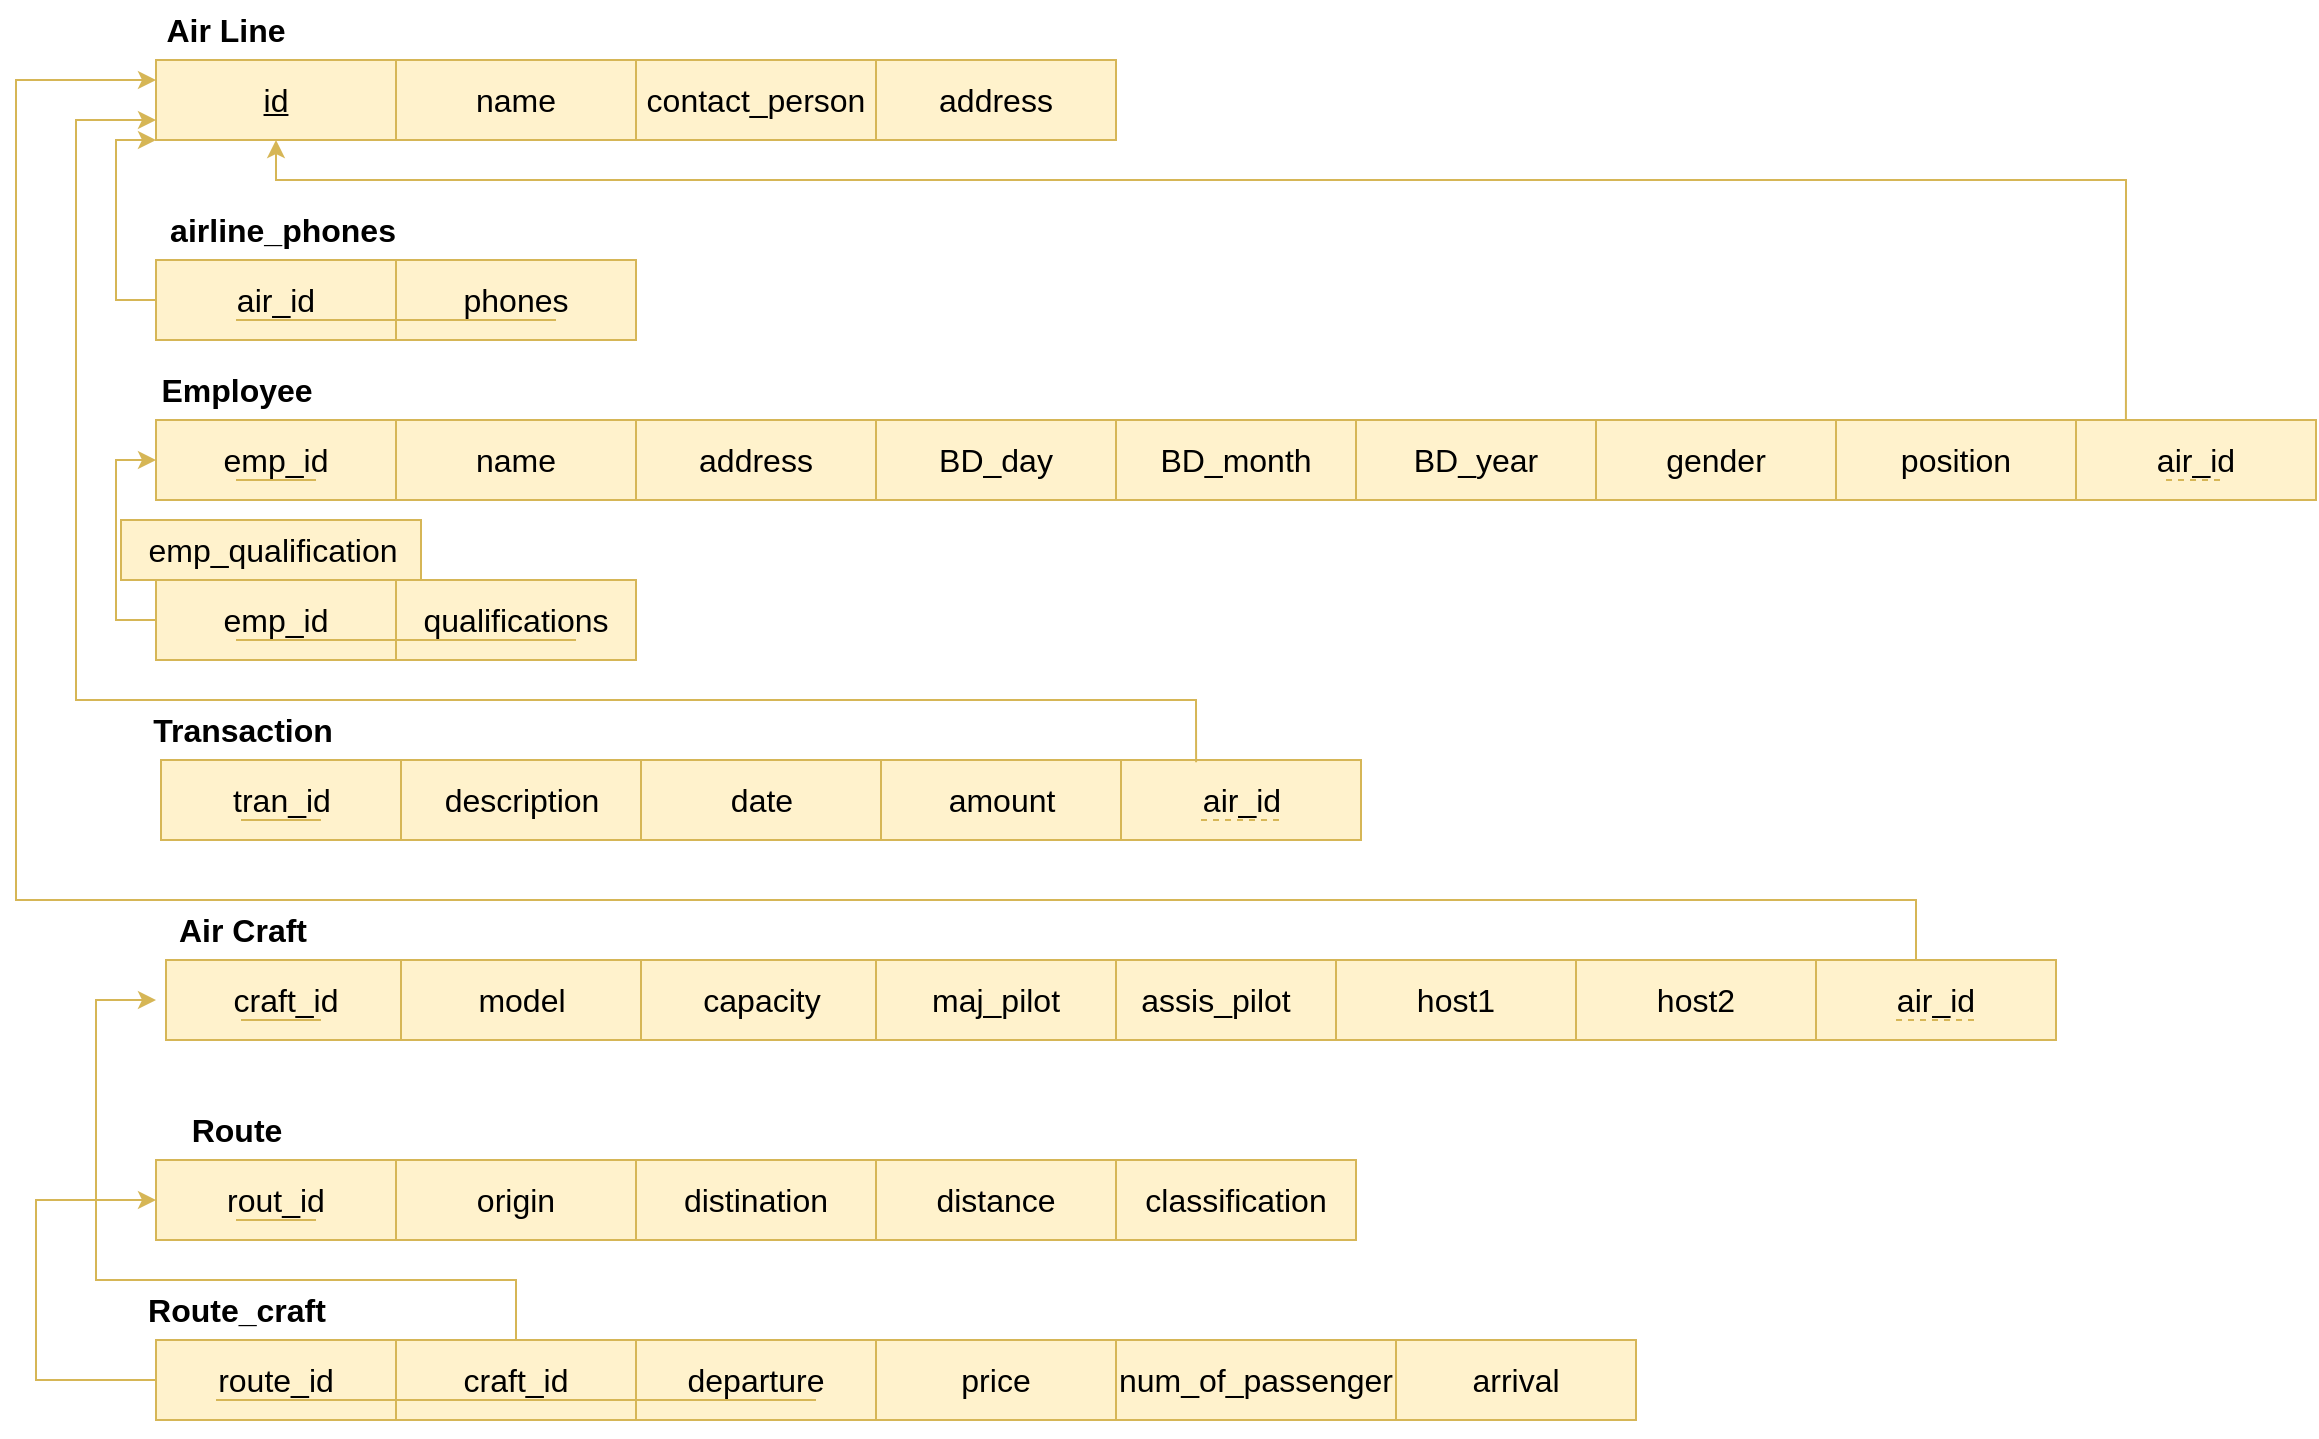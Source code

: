 <mxfile version="21.6.6" type="device">
  <diagram name="Page-1" id="HtAcLtHkczY1ligh3v8u">
    <mxGraphModel dx="792" dy="434" grid="1" gridSize="10" guides="1" tooltips="1" connect="1" arrows="1" fold="1" page="1" pageScale="1" pageWidth="850" pageHeight="1100" math="0" shadow="0">
      <root>
        <mxCell id="0" />
        <mxCell id="1" parent="0" />
        <mxCell id="jVfhCTIjUs3IJ4DEx-lS-1" value="&lt;u style=&quot;font-size: 16px;&quot;&gt;id&lt;/u&gt;" style="rounded=0;whiteSpace=wrap;html=1;fillColor=#fff2cc;strokeColor=#d6b656;fontSize=16;" vertex="1" parent="1">
          <mxGeometry x="120" y="80" width="120" height="40" as="geometry" />
        </mxCell>
        <mxCell id="jVfhCTIjUs3IJ4DEx-lS-2" value="name" style="rounded=0;whiteSpace=wrap;html=1;fillColor=#fff2cc;strokeColor=#d6b656;fontSize=16;" vertex="1" parent="1">
          <mxGeometry x="240" y="80" width="120" height="40" as="geometry" />
        </mxCell>
        <mxCell id="jVfhCTIjUs3IJ4DEx-lS-3" value="contact_person" style="rounded=0;whiteSpace=wrap;html=1;fillColor=#fff2cc;strokeColor=#d6b656;fontSize=16;" vertex="1" parent="1">
          <mxGeometry x="360" y="80" width="120" height="40" as="geometry" />
        </mxCell>
        <mxCell id="jVfhCTIjUs3IJ4DEx-lS-4" value="address" style="rounded=0;whiteSpace=wrap;html=1;fillColor=#fff2cc;strokeColor=#d6b656;fontSize=16;" vertex="1" parent="1">
          <mxGeometry x="480" y="80" width="120" height="40" as="geometry" />
        </mxCell>
        <mxCell id="jVfhCTIjUs3IJ4DEx-lS-5" value="&lt;b style=&quot;font-size: 16px;&quot;&gt;&lt;font style=&quot;font-size: 16px;&quot;&gt;Air Line&lt;/font&gt;&lt;/b&gt;" style="text;html=1;align=center;verticalAlign=middle;whiteSpace=wrap;rounded=0;fontSize=16;" vertex="1" parent="1">
          <mxGeometry x="120" y="50" width="70" height="30" as="geometry" />
        </mxCell>
        <mxCell id="jVfhCTIjUs3IJ4DEx-lS-6" value="air_id" style="rounded=0;whiteSpace=wrap;html=1;fillColor=#fff2cc;strokeColor=#d6b656;fontSize=16;" vertex="1" parent="1">
          <mxGeometry x="120" y="180" width="120" height="40" as="geometry" />
        </mxCell>
        <mxCell id="jVfhCTIjUs3IJ4DEx-lS-7" value="phones" style="rounded=0;whiteSpace=wrap;html=1;fillColor=#fff2cc;strokeColor=#d6b656;fontSize=16;" vertex="1" parent="1">
          <mxGeometry x="240" y="180" width="120" height="40" as="geometry" />
        </mxCell>
        <mxCell id="jVfhCTIjUs3IJ4DEx-lS-9" value="&lt;font style=&quot;font-size: 16px;&quot;&gt;&lt;b&gt;airline_phones&lt;/b&gt;&lt;/font&gt;" style="text;html=1;align=center;verticalAlign=middle;resizable=0;points=[];autosize=1;fontSize=16;" vertex="1" parent="1">
          <mxGeometry x="112.5" y="150" width="140" height="30" as="geometry" />
        </mxCell>
        <mxCell id="jVfhCTIjUs3IJ4DEx-lS-10" value="" style="endArrow=none;html=1;rounded=0;fillColor=#fff2cc;strokeColor=#d6b656;fontSize=16;" edge="1" parent="1">
          <mxGeometry width="50" height="50" relative="1" as="geometry">
            <mxPoint x="160" y="210" as="sourcePoint" />
            <mxPoint x="320" y="210" as="targetPoint" />
          </mxGeometry>
        </mxCell>
        <mxCell id="jVfhCTIjUs3IJ4DEx-lS-11" value="" style="endArrow=classic;html=1;rounded=0;exitX=0;exitY=0.5;exitDx=0;exitDy=0;entryX=0;entryY=1;entryDx=0;entryDy=0;fillColor=#fff2cc;strokeColor=#d6b656;fontSize=16;" edge="1" parent="1" source="jVfhCTIjUs3IJ4DEx-lS-6" target="jVfhCTIjUs3IJ4DEx-lS-1">
          <mxGeometry width="50" height="50" relative="1" as="geometry">
            <mxPoint x="380" y="250" as="sourcePoint" />
            <mxPoint x="110" y="100" as="targetPoint" />
            <Array as="points">
              <mxPoint x="100" y="200" />
              <mxPoint x="100" y="120" />
            </Array>
          </mxGeometry>
        </mxCell>
        <mxCell id="jVfhCTIjUs3IJ4DEx-lS-12" value="tran_id" style="rounded=0;whiteSpace=wrap;html=1;fillColor=#fff2cc;strokeColor=#d6b656;fontSize=16;" vertex="1" parent="1">
          <mxGeometry x="122.5" y="430" width="120" height="40" as="geometry" />
        </mxCell>
        <mxCell id="jVfhCTIjUs3IJ4DEx-lS-13" value="description" style="rounded=0;whiteSpace=wrap;html=1;fillColor=#fff2cc;strokeColor=#d6b656;fontSize=16;" vertex="1" parent="1">
          <mxGeometry x="242.5" y="430" width="120" height="40" as="geometry" />
        </mxCell>
        <mxCell id="jVfhCTIjUs3IJ4DEx-lS-14" value="&lt;b&gt;Transaction&lt;/b&gt;" style="text;html=1;align=center;verticalAlign=middle;resizable=0;points=[];autosize=1;fontSize=16;" vertex="1" parent="1">
          <mxGeometry x="107.5" y="400" width="110" height="30" as="geometry" />
        </mxCell>
        <mxCell id="jVfhCTIjUs3IJ4DEx-lS-15" value="" style="endArrow=none;html=1;rounded=0;fillColor=#fff2cc;strokeColor=#d6b656;fontSize=16;" edge="1" parent="1">
          <mxGeometry width="50" height="50" relative="1" as="geometry">
            <mxPoint x="162.5" y="460" as="sourcePoint" />
            <mxPoint x="202.5" y="460" as="targetPoint" />
          </mxGeometry>
        </mxCell>
        <mxCell id="jVfhCTIjUs3IJ4DEx-lS-16" value="date" style="rounded=0;whiteSpace=wrap;html=1;fillColor=#fff2cc;strokeColor=#d6b656;fontSize=16;" vertex="1" parent="1">
          <mxGeometry x="362.5" y="430" width="120" height="40" as="geometry" />
        </mxCell>
        <mxCell id="jVfhCTIjUs3IJ4DEx-lS-17" value="amount" style="rounded=0;whiteSpace=wrap;html=1;fillColor=#fff2cc;strokeColor=#d6b656;fontSize=16;" vertex="1" parent="1">
          <mxGeometry x="482.5" y="430" width="120" height="40" as="geometry" />
        </mxCell>
        <mxCell id="jVfhCTIjUs3IJ4DEx-lS-18" style="edgeStyle=orthogonalEdgeStyle;rounded=0;orthogonalLoop=1;jettySize=auto;html=1;exitX=0.5;exitY=1;exitDx=0;exitDy=0;fillColor=#fff2cc;strokeColor=#d6b656;fontSize=16;" edge="1" parent="1" source="jVfhCTIjUs3IJ4DEx-lS-16" target="jVfhCTIjUs3IJ4DEx-lS-16">
          <mxGeometry relative="1" as="geometry" />
        </mxCell>
        <mxCell id="jVfhCTIjUs3IJ4DEx-lS-19" value="air_id" style="rounded=0;whiteSpace=wrap;html=1;fillColor=#fff2cc;strokeColor=#d6b656;fontSize=16;" vertex="1" parent="1">
          <mxGeometry x="602.5" y="430" width="120" height="40" as="geometry" />
        </mxCell>
        <mxCell id="jVfhCTIjUs3IJ4DEx-lS-21" value="" style="endArrow=none;dashed=1;html=1;rounded=0;fillColor=#fff2cc;strokeColor=#d6b656;fontSize=16;" edge="1" parent="1">
          <mxGeometry width="50" height="50" relative="1" as="geometry">
            <mxPoint x="642.5" y="460" as="sourcePoint" />
            <mxPoint x="682.5" y="460" as="targetPoint" />
          </mxGeometry>
        </mxCell>
        <mxCell id="jVfhCTIjUs3IJ4DEx-lS-22" value="" style="endArrow=classic;html=1;rounded=0;exitX=0.313;exitY=0.029;exitDx=0;exitDy=0;exitPerimeter=0;entryX=0;entryY=0.75;entryDx=0;entryDy=0;fillColor=#fff2cc;strokeColor=#d6b656;fontSize=16;" edge="1" parent="1" source="jVfhCTIjUs3IJ4DEx-lS-19" target="jVfhCTIjUs3IJ4DEx-lS-1">
          <mxGeometry width="50" height="50" relative="1" as="geometry">
            <mxPoint x="640" y="360" as="sourcePoint" />
            <mxPoint x="80" y="80" as="targetPoint" />
            <Array as="points">
              <mxPoint x="640" y="400" />
              <mxPoint x="80" y="400" />
              <mxPoint x="80" y="110" />
            </Array>
          </mxGeometry>
        </mxCell>
        <mxCell id="jVfhCTIjUs3IJ4DEx-lS-41" value="emp_id" style="rounded=0;whiteSpace=wrap;html=1;fillColor=#fff2cc;strokeColor=#d6b656;fontSize=16;" vertex="1" parent="1">
          <mxGeometry x="120" y="260" width="120" height="40" as="geometry" />
        </mxCell>
        <mxCell id="jVfhCTIjUs3IJ4DEx-lS-42" value="name" style="rounded=0;whiteSpace=wrap;html=1;fillColor=#fff2cc;strokeColor=#d6b656;fontSize=16;" vertex="1" parent="1">
          <mxGeometry x="240" y="260" width="120" height="40" as="geometry" />
        </mxCell>
        <mxCell id="jVfhCTIjUs3IJ4DEx-lS-43" value="&lt;b&gt;Employee&lt;/b&gt;" style="text;html=1;align=center;verticalAlign=middle;resizable=0;points=[];autosize=1;fontSize=16;" vertex="1" parent="1">
          <mxGeometry x="110" y="230" width="100" height="30" as="geometry" />
        </mxCell>
        <mxCell id="jVfhCTIjUs3IJ4DEx-lS-44" value="" style="endArrow=none;html=1;rounded=0;fillColor=#fff2cc;strokeColor=#d6b656;fontSize=16;" edge="1" parent="1">
          <mxGeometry width="50" height="50" relative="1" as="geometry">
            <mxPoint x="160" y="290" as="sourcePoint" />
            <mxPoint x="200" y="290" as="targetPoint" />
          </mxGeometry>
        </mxCell>
        <mxCell id="jVfhCTIjUs3IJ4DEx-lS-45" value="address" style="rounded=0;whiteSpace=wrap;html=1;fillColor=#fff2cc;strokeColor=#d6b656;fontSize=16;" vertex="1" parent="1">
          <mxGeometry x="360" y="260" width="120" height="40" as="geometry" />
        </mxCell>
        <mxCell id="jVfhCTIjUs3IJ4DEx-lS-46" value="BD_day" style="rounded=0;whiteSpace=wrap;html=1;fillColor=#fff2cc;strokeColor=#d6b656;fontSize=16;" vertex="1" parent="1">
          <mxGeometry x="480" y="260" width="120" height="40" as="geometry" />
        </mxCell>
        <mxCell id="jVfhCTIjUs3IJ4DEx-lS-47" style="edgeStyle=orthogonalEdgeStyle;rounded=0;orthogonalLoop=1;jettySize=auto;html=1;exitX=0.5;exitY=1;exitDx=0;exitDy=0;fillColor=#fff2cc;strokeColor=#d6b656;fontSize=16;" edge="1" parent="1" source="jVfhCTIjUs3IJ4DEx-lS-45" target="jVfhCTIjUs3IJ4DEx-lS-45">
          <mxGeometry relative="1" as="geometry" />
        </mxCell>
        <mxCell id="jVfhCTIjUs3IJ4DEx-lS-48" value="BD_month" style="rounded=0;whiteSpace=wrap;html=1;fillColor=#fff2cc;strokeColor=#d6b656;fontSize=16;" vertex="1" parent="1">
          <mxGeometry x="600" y="260" width="120" height="40" as="geometry" />
        </mxCell>
        <mxCell id="jVfhCTIjUs3IJ4DEx-lS-50" value="BD_year" style="rounded=0;whiteSpace=wrap;html=1;fillColor=#fff2cc;strokeColor=#d6b656;fontSize=16;" vertex="1" parent="1">
          <mxGeometry x="720" y="260" width="120" height="40" as="geometry" />
        </mxCell>
        <mxCell id="jVfhCTIjUs3IJ4DEx-lS-51" value="position" style="rounded=0;whiteSpace=wrap;html=1;fillColor=#fff2cc;strokeColor=#d6b656;fontSize=16;" vertex="1" parent="1">
          <mxGeometry x="960" y="260" width="120" height="40" as="geometry" />
        </mxCell>
        <mxCell id="jVfhCTIjUs3IJ4DEx-lS-52" value="gender" style="rounded=0;whiteSpace=wrap;html=1;fillColor=#fff2cc;strokeColor=#d6b656;fontSize=16;" vertex="1" parent="1">
          <mxGeometry x="840" y="260" width="120" height="40" as="geometry" />
        </mxCell>
        <mxCell id="jVfhCTIjUs3IJ4DEx-lS-53" value="air_id" style="rounded=0;whiteSpace=wrap;html=1;fillColor=#fff2cc;strokeColor=#d6b656;fontSize=16;" vertex="1" parent="1">
          <mxGeometry x="1080" y="260" width="120" height="40" as="geometry" />
        </mxCell>
        <mxCell id="jVfhCTIjUs3IJ4DEx-lS-54" value="" style="endArrow=none;dashed=1;html=1;rounded=0;fillColor=#fff2cc;strokeColor=#d6b656;fontSize=16;" edge="1" parent="1">
          <mxGeometry width="50" height="50" relative="1" as="geometry">
            <mxPoint x="1125" y="290" as="sourcePoint" />
            <mxPoint x="1155" y="290" as="targetPoint" />
          </mxGeometry>
        </mxCell>
        <mxCell id="jVfhCTIjUs3IJ4DEx-lS-55" value="" style="endArrow=classic;html=1;rounded=0;exitX=0.208;exitY=0;exitDx=0;exitDy=0;entryX=0.5;entryY=1;entryDx=0;entryDy=0;exitPerimeter=0;fillColor=#fff2cc;strokeColor=#d6b656;fontSize=16;" edge="1" parent="1" source="jVfhCTIjUs3IJ4DEx-lS-53" target="jVfhCTIjUs3IJ4DEx-lS-1">
          <mxGeometry width="50" height="50" relative="1" as="geometry">
            <mxPoint x="1020" y="210" as="sourcePoint" />
            <mxPoint x="1070" y="160" as="targetPoint" />
            <Array as="points">
              <mxPoint x="1105" y="140" />
              <mxPoint x="180" y="140" />
            </Array>
          </mxGeometry>
        </mxCell>
        <mxCell id="jVfhCTIjUs3IJ4DEx-lS-56" value="craft_id" style="rounded=0;whiteSpace=wrap;html=1;fillColor=#fff2cc;strokeColor=#d6b656;fontSize=16;" vertex="1" parent="1">
          <mxGeometry x="125" y="530" width="120" height="40" as="geometry" />
        </mxCell>
        <mxCell id="jVfhCTIjUs3IJ4DEx-lS-57" value="model" style="rounded=0;whiteSpace=wrap;html=1;fillColor=#fff2cc;strokeColor=#d6b656;fontSize=16;" vertex="1" parent="1">
          <mxGeometry x="242.5" y="530" width="120" height="40" as="geometry" />
        </mxCell>
        <mxCell id="jVfhCTIjUs3IJ4DEx-lS-58" value="&lt;b&gt;Air Craft&lt;/b&gt;" style="text;html=1;align=center;verticalAlign=middle;resizable=0;points=[];autosize=1;fontSize=16;" vertex="1" parent="1">
          <mxGeometry x="117.5" y="500" width="90" height="30" as="geometry" />
        </mxCell>
        <mxCell id="jVfhCTIjUs3IJ4DEx-lS-59" value="" style="endArrow=none;html=1;rounded=0;fillColor=#fff2cc;strokeColor=#d6b656;fontSize=16;" edge="1" parent="1">
          <mxGeometry width="50" height="50" relative="1" as="geometry">
            <mxPoint x="162.5" y="560" as="sourcePoint" />
            <mxPoint x="202.5" y="560" as="targetPoint" />
          </mxGeometry>
        </mxCell>
        <mxCell id="jVfhCTIjUs3IJ4DEx-lS-60" value="capacity" style="rounded=0;whiteSpace=wrap;html=1;fillColor=#fff2cc;strokeColor=#d6b656;fontSize=16;" vertex="1" parent="1">
          <mxGeometry x="362.5" y="530" width="120" height="40" as="geometry" />
        </mxCell>
        <mxCell id="jVfhCTIjUs3IJ4DEx-lS-62" style="edgeStyle=orthogonalEdgeStyle;rounded=0;orthogonalLoop=1;jettySize=auto;html=1;exitX=0.5;exitY=1;exitDx=0;exitDy=0;fillColor=#fff2cc;strokeColor=#d6b656;fontSize=16;" edge="1" parent="1" source="jVfhCTIjUs3IJ4DEx-lS-60" target="jVfhCTIjUs3IJ4DEx-lS-60">
          <mxGeometry relative="1" as="geometry" />
        </mxCell>
        <mxCell id="jVfhCTIjUs3IJ4DEx-lS-63" value="air_id" style="rounded=0;whiteSpace=wrap;html=1;fillColor=#fff2cc;strokeColor=#d6b656;fontSize=16;" vertex="1" parent="1">
          <mxGeometry x="950" y="530" width="120" height="40" as="geometry" />
        </mxCell>
        <mxCell id="jVfhCTIjUs3IJ4DEx-lS-64" value="" style="endArrow=none;dashed=1;html=1;rounded=0;fillColor=#fff2cc;strokeColor=#d6b656;fontSize=16;" edge="1" parent="1">
          <mxGeometry width="50" height="50" relative="1" as="geometry">
            <mxPoint x="990" y="560" as="sourcePoint" />
            <mxPoint x="1030" y="560" as="targetPoint" />
            <Array as="points">
              <mxPoint x="1010" y="560" />
            </Array>
          </mxGeometry>
        </mxCell>
        <mxCell id="jVfhCTIjUs3IJ4DEx-lS-65" value="" style="endArrow=classic;html=1;rounded=0;entryX=0;entryY=0.25;entryDx=0;entryDy=0;fillColor=#fff2cc;strokeColor=#d6b656;fontSize=16;" edge="1" parent="1" target="jVfhCTIjUs3IJ4DEx-lS-1">
          <mxGeometry width="50" height="50" relative="1" as="geometry">
            <mxPoint x="1000" y="530" as="sourcePoint" />
            <mxPoint x="570" y="420" as="targetPoint" />
            <Array as="points">
              <mxPoint x="1000" y="500" />
              <mxPoint x="520" y="500" />
              <mxPoint x="50" y="500" />
              <mxPoint x="50" y="90" />
            </Array>
          </mxGeometry>
        </mxCell>
        <mxCell id="jVfhCTIjUs3IJ4DEx-lS-66" value="emp_id" style="rounded=0;whiteSpace=wrap;html=1;fillColor=#fff2cc;strokeColor=#d6b656;fontSize=16;" vertex="1" parent="1">
          <mxGeometry x="120" y="340" width="120" height="40" as="geometry" />
        </mxCell>
        <mxCell id="jVfhCTIjUs3IJ4DEx-lS-67" value="qualifications" style="rounded=0;whiteSpace=wrap;html=1;fillColor=#fff2cc;strokeColor=#d6b656;fontSize=16;" vertex="1" parent="1">
          <mxGeometry x="240" y="340" width="120" height="40" as="geometry" />
        </mxCell>
        <mxCell id="jVfhCTIjUs3IJ4DEx-lS-68" value="emp_qualification" style="text;html=1;align=center;verticalAlign=middle;resizable=0;points=[];autosize=1;strokeColor=#d6b656;fillColor=#fff2cc;fontSize=16;" vertex="1" parent="1">
          <mxGeometry x="102.5" y="310" width="150" height="30" as="geometry" />
        </mxCell>
        <mxCell id="jVfhCTIjUs3IJ4DEx-lS-69" value="" style="endArrow=none;html=1;rounded=0;fillColor=#fff2cc;strokeColor=#d6b656;fontSize=16;" edge="1" parent="1">
          <mxGeometry width="50" height="50" relative="1" as="geometry">
            <mxPoint x="160" y="370" as="sourcePoint" />
            <mxPoint x="330" y="370" as="targetPoint" />
          </mxGeometry>
        </mxCell>
        <mxCell id="jVfhCTIjUs3IJ4DEx-lS-70" value="" style="endArrow=classic;html=1;rounded=0;exitX=0;exitY=0.5;exitDx=0;exitDy=0;fillColor=#fff2cc;strokeColor=#d6b656;fontSize=16;" edge="1" parent="1" source="jVfhCTIjUs3IJ4DEx-lS-66">
          <mxGeometry width="50" height="50" relative="1" as="geometry">
            <mxPoint x="70" y="330" as="sourcePoint" />
            <mxPoint x="120" y="280" as="targetPoint" />
            <Array as="points">
              <mxPoint x="100" y="360" />
              <mxPoint x="100" y="280" />
            </Array>
          </mxGeometry>
        </mxCell>
        <mxCell id="jVfhCTIjUs3IJ4DEx-lS-71" value="assis_pilot" style="rounded=0;whiteSpace=wrap;html=1;fillColor=#fff2cc;strokeColor=#d6b656;fontSize=16;" vertex="1" parent="1">
          <mxGeometry x="590" y="530" width="120" height="40" as="geometry" />
        </mxCell>
        <mxCell id="jVfhCTIjUs3IJ4DEx-lS-72" value="host2" style="rounded=0;whiteSpace=wrap;html=1;fillColor=#fff2cc;strokeColor=#d6b656;fontSize=16;" vertex="1" parent="1">
          <mxGeometry x="830" y="530" width="120" height="40" as="geometry" />
        </mxCell>
        <mxCell id="jVfhCTIjUs3IJ4DEx-lS-73" value="host1" style="rounded=0;whiteSpace=wrap;html=1;fillColor=#fff2cc;strokeColor=#d6b656;fontSize=16;" vertex="1" parent="1">
          <mxGeometry x="710" y="530" width="120" height="40" as="geometry" />
        </mxCell>
        <mxCell id="jVfhCTIjUs3IJ4DEx-lS-74" value="maj_pilot" style="rounded=0;whiteSpace=wrap;html=1;fillColor=#fff2cc;strokeColor=#d6b656;fontSize=16;" vertex="1" parent="1">
          <mxGeometry x="480" y="530" width="120" height="40" as="geometry" />
        </mxCell>
        <mxCell id="jVfhCTIjUs3IJ4DEx-lS-75" value="rout_id" style="rounded=0;whiteSpace=wrap;html=1;fillColor=#fff2cc;strokeColor=#d6b656;fontSize=16;" vertex="1" parent="1">
          <mxGeometry x="120" y="630" width="120" height="40" as="geometry" />
        </mxCell>
        <mxCell id="jVfhCTIjUs3IJ4DEx-lS-76" value="origin" style="rounded=0;whiteSpace=wrap;html=1;fillColor=#fff2cc;strokeColor=#d6b656;fontSize=16;" vertex="1" parent="1">
          <mxGeometry x="240" y="630" width="120" height="40" as="geometry" />
        </mxCell>
        <mxCell id="jVfhCTIjUs3IJ4DEx-lS-77" value="&lt;b&gt;Route&lt;/b&gt;" style="text;html=1;align=center;verticalAlign=middle;resizable=0;points=[];autosize=1;fontSize=16;" vertex="1" parent="1">
          <mxGeometry x="125" y="600" width="70" height="30" as="geometry" />
        </mxCell>
        <mxCell id="jVfhCTIjUs3IJ4DEx-lS-78" value="" style="endArrow=none;html=1;rounded=0;fillColor=#fff2cc;strokeColor=#d6b656;fontSize=16;" edge="1" parent="1">
          <mxGeometry width="50" height="50" relative="1" as="geometry">
            <mxPoint x="160" y="660" as="sourcePoint" />
            <mxPoint x="200" y="660" as="targetPoint" />
          </mxGeometry>
        </mxCell>
        <mxCell id="jVfhCTIjUs3IJ4DEx-lS-79" value="distination" style="rounded=0;whiteSpace=wrap;html=1;fillColor=#fff2cc;strokeColor=#d6b656;fontSize=16;" vertex="1" parent="1">
          <mxGeometry x="360" y="630" width="120" height="40" as="geometry" />
        </mxCell>
        <mxCell id="jVfhCTIjUs3IJ4DEx-lS-80" value="distance" style="rounded=0;whiteSpace=wrap;html=1;fillColor=#fff2cc;strokeColor=#d6b656;fontSize=16;" vertex="1" parent="1">
          <mxGeometry x="480" y="630" width="120" height="40" as="geometry" />
        </mxCell>
        <mxCell id="jVfhCTIjUs3IJ4DEx-lS-81" style="edgeStyle=orthogonalEdgeStyle;rounded=0;orthogonalLoop=1;jettySize=auto;html=1;exitX=0.5;exitY=1;exitDx=0;exitDy=0;fillColor=#fff2cc;strokeColor=#d6b656;fontSize=16;" edge="1" parent="1" source="jVfhCTIjUs3IJ4DEx-lS-79" target="jVfhCTIjUs3IJ4DEx-lS-79">
          <mxGeometry relative="1" as="geometry" />
        </mxCell>
        <mxCell id="jVfhCTIjUs3IJ4DEx-lS-82" value="classification" style="rounded=0;whiteSpace=wrap;html=1;fillColor=#fff2cc;strokeColor=#d6b656;fontSize=16;" vertex="1" parent="1">
          <mxGeometry x="600" y="630" width="120" height="40" as="geometry" />
        </mxCell>
        <mxCell id="jVfhCTIjUs3IJ4DEx-lS-85" value="route_id" style="rounded=0;whiteSpace=wrap;html=1;fillColor=#fff2cc;strokeColor=#d6b656;fontSize=16;" vertex="1" parent="1">
          <mxGeometry x="120" y="720" width="120" height="40" as="geometry" />
        </mxCell>
        <mxCell id="jVfhCTIjUs3IJ4DEx-lS-86" value="craft_id" style="rounded=0;whiteSpace=wrap;html=1;fillColor=#fff2cc;strokeColor=#d6b656;fontSize=16;" vertex="1" parent="1">
          <mxGeometry x="240" y="720" width="120" height="40" as="geometry" />
        </mxCell>
        <mxCell id="jVfhCTIjUs3IJ4DEx-lS-87" value="Route_craft" style="text;html=1;align=center;verticalAlign=middle;resizable=0;points=[];autosize=1;fontSize=16;fontStyle=1" vertex="1" parent="1">
          <mxGeometry x="105" y="690" width="110" height="30" as="geometry" />
        </mxCell>
        <mxCell id="jVfhCTIjUs3IJ4DEx-lS-89" value="num_of_passenger" style="rounded=0;whiteSpace=wrap;html=1;fillColor=#fff2cc;strokeColor=#d6b656;fontSize=16;" vertex="1" parent="1">
          <mxGeometry x="600" y="720" width="140" height="40" as="geometry" />
        </mxCell>
        <mxCell id="jVfhCTIjUs3IJ4DEx-lS-90" value="price" style="rounded=0;whiteSpace=wrap;html=1;fillColor=#fff2cc;strokeColor=#d6b656;fontSize=16;" vertex="1" parent="1">
          <mxGeometry x="480" y="720" width="120" height="40" as="geometry" />
        </mxCell>
        <mxCell id="jVfhCTIjUs3IJ4DEx-lS-91" style="edgeStyle=orthogonalEdgeStyle;rounded=0;orthogonalLoop=1;jettySize=auto;html=1;exitX=0.5;exitY=1;exitDx=0;exitDy=0;fillColor=#fff2cc;strokeColor=#d6b656;fontSize=16;" edge="1" parent="1" source="jVfhCTIjUs3IJ4DEx-lS-89" target="jVfhCTIjUs3IJ4DEx-lS-89">
          <mxGeometry relative="1" as="geometry" />
        </mxCell>
        <mxCell id="jVfhCTIjUs3IJ4DEx-lS-92" value="departure" style="rounded=0;whiteSpace=wrap;html=1;fillColor=#fff2cc;strokeColor=#d6b656;fontSize=16;" vertex="1" parent="1">
          <mxGeometry x="360" y="720" width="120" height="40" as="geometry" />
        </mxCell>
        <mxCell id="jVfhCTIjUs3IJ4DEx-lS-93" value="arrival" style="rounded=0;whiteSpace=wrap;html=1;fillColor=#fff2cc;strokeColor=#d6b656;fontSize=16;" vertex="1" parent="1">
          <mxGeometry x="740" y="720" width="120" height="40" as="geometry" />
        </mxCell>
        <mxCell id="jVfhCTIjUs3IJ4DEx-lS-94" value="" style="endArrow=classic;html=1;rounded=0;exitX=0.5;exitY=0;exitDx=0;exitDy=0;fillColor=#fff2cc;strokeColor=#d6b656;fontSize=16;" edge="1" parent="1" source="jVfhCTIjUs3IJ4DEx-lS-86">
          <mxGeometry width="50" height="50" relative="1" as="geometry">
            <mxPoint x="60" y="770" as="sourcePoint" />
            <mxPoint x="120" y="550" as="targetPoint" />
            <Array as="points">
              <mxPoint x="300" y="690" />
              <mxPoint x="90" y="690" />
              <mxPoint x="90" y="550" />
            </Array>
          </mxGeometry>
        </mxCell>
        <mxCell id="jVfhCTIjUs3IJ4DEx-lS-95" value="" style="endArrow=classic;html=1;rounded=0;exitX=0;exitY=0.5;exitDx=0;exitDy=0;entryX=0;entryY=0.5;entryDx=0;entryDy=0;fillColor=#fff2cc;strokeColor=#d6b656;fontSize=16;" edge="1" parent="1" source="jVfhCTIjUs3IJ4DEx-lS-85" target="jVfhCTIjUs3IJ4DEx-lS-75">
          <mxGeometry width="50" height="50" relative="1" as="geometry">
            <mxPoint x="110" y="820" as="sourcePoint" />
            <mxPoint x="160" y="770" as="targetPoint" />
            <Array as="points">
              <mxPoint x="60" y="740" />
              <mxPoint x="60" y="650" />
            </Array>
          </mxGeometry>
        </mxCell>
        <mxCell id="jVfhCTIjUs3IJ4DEx-lS-97" value="" style="endArrow=none;html=1;rounded=0;fillColor=#fff2cc;strokeColor=#d6b656;fontSize=16;" edge="1" parent="1">
          <mxGeometry width="50" height="50" relative="1" as="geometry">
            <mxPoint x="150" y="750" as="sourcePoint" />
            <mxPoint x="450" y="750" as="targetPoint" />
          </mxGeometry>
        </mxCell>
      </root>
    </mxGraphModel>
  </diagram>
</mxfile>
